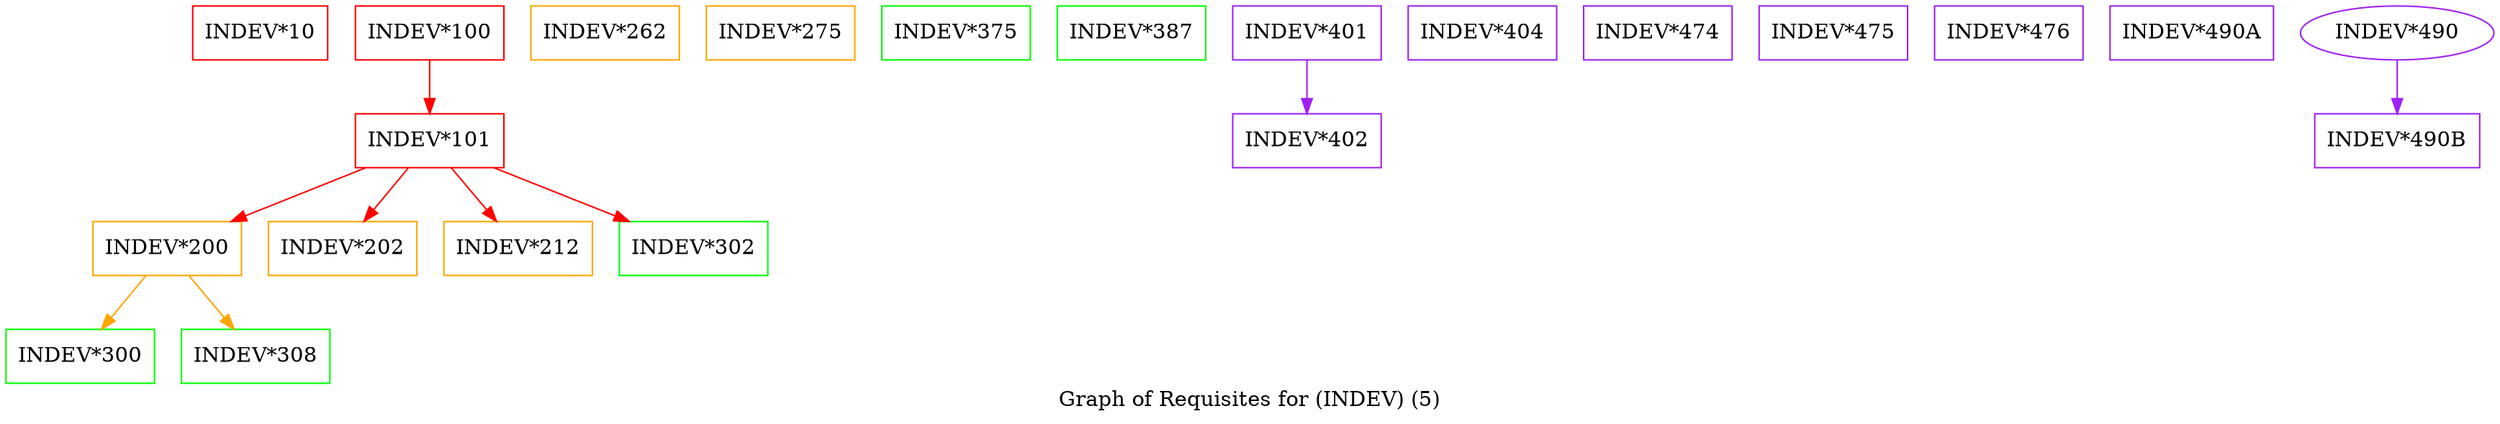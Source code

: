 strict digraph "" {
	graph [bb="0,0,1658.8,275",
		label="Graph of Requisites for (INDEV) (5)",
		lheight=0.21,
		lp="829.42,11.5",
		lwidth=3.54
	];
	node [label="\N"];
	"INDEV*10"	[color=red,
		height=0.5,
		pos="169.5,257",
		shape=box,
		width=1.25];
	"INDEV*100"	[color=red,
		height=0.5,
		pos="282.5,257",
		shape=box,
		width=1.375];
	"INDEV*101"	[color=red,
		height=0.5,
		pos="282.5,185",
		shape=box,
		width=1.375];
	"INDEV*100" -> "INDEV*101"	[color=red,
		pos="e,282.5,203.1 282.5,238.7 282.5,230.98 282.5,221.71 282.5,213.11"];
	"INDEV*200"	[color=orange,
		height=0.5,
		pos="107.5,113",
		shape=box,
		width=1.375];
	"INDEV*101" -> "INDEV*200"	[color=red,
		pos="e,150.17,131.07 239.69,166.88 215.55,157.22 185.22,145.09 159.69,134.88"];
	"INDEV*202"	[color=orange,
		height=0.5,
		pos="224.5,113",
		shape=box,
		width=1.375];
	"INDEV*101" -> "INDEV*202"	[color=red,
		pos="e,238.67,131.1 268.16,166.7 261.21,158.3 252.73,148.07 245.1,138.86"];
	"INDEV*212"	[color=orange,
		height=0.5,
		pos="341.5,113",
		shape=box,
		width=1.375];
	"INDEV*101" -> "INDEV*212"	[color=red,
		pos="e,327.08,131.1 297.08,166.7 304.16,158.3 312.78,148.07 320.55,138.86"];
	"INDEV*302"	[color=green,
		height=0.5,
		pos="458.5,113",
		shape=box,
		width=1.375];
	"INDEV*101" -> "INDEV*302"	[color=red,
		pos="e,415.59,131.07 325.55,166.88 349.83,157.22 380.34,145.09 406.01,134.88"];
	"INDEV*300"	[color=green,
		height=0.5,
		pos="49.5,41",
		shape=box,
		width=1.375];
	"INDEV*200" -> "INDEV*300"	[color=orange,
		pos="e,63.672,59.104 93.163,94.697 86.209,86.305 77.73,76.07 70.099,66.861"];
	"INDEV*308"	[color=green,
		height=0.5,
		pos="166.5,41",
		shape=box,
		width=1.375];
	"INDEV*200" -> "INDEV*308"	[color=orange,
		pos="e,152.08,59.104 122.08,94.697 129.16,86.305 137.78,76.07 145.55,66.861"];
	"INDEV*262"	[color=orange,
		height=0.5,
		pos="399.5,257",
		shape=box,
		width=1.375];
	"INDEV*275"	[color=orange,
		height=0.5,
		pos="516.5,257",
		shape=box,
		width=1.375];
	"INDEV*375"	[color=green,
		height=0.5,
		pos="633.5,257",
		shape=box,
		width=1.375];
	"INDEV*387"	[color=green,
		height=0.5,
		pos="750.5,257",
		shape=box,
		width=1.375];
	"INDEV*401"	[color=purple,
		height=0.5,
		pos="867.5,257",
		shape=box,
		width=1.375];
	"INDEV*402"	[color=purple,
		height=0.5,
		pos="867.5,185",
		shape=box,
		width=1.375];
	"INDEV*401" -> "INDEV*402"	[color=purple,
		pos="e,867.5,203.1 867.5,238.7 867.5,230.98 867.5,221.71 867.5,213.11"];
	"INDEV*404"	[color=purple,
		height=0.5,
		pos="984.5,257",
		shape=box,
		width=1.375];
	"INDEV*474"	[color=purple,
		height=0.5,
		pos="1101.5,257",
		shape=box,
		width=1.375];
	"INDEV*475"	[color=purple,
		height=0.5,
		pos="1218.5,257",
		shape=box,
		width=1.375];
	"INDEV*476"	[color=purple,
		height=0.5,
		pos="1335.5,257",
		shape=box,
		width=1.375];
	"INDEV*490A"	[color=purple,
		height=0.5,
		pos="1457.5,257",
		shape=box,
		width=1.5139];
	"INDEV*490B"	[color=purple,
		height=0.5,
		pos="1594.5,185",
		shape=box,
		width=1.5278];
	"INDEV*490"	[color=purple,
		height=0.5,
		pos="1594.5,257",
		width=1.7873];
	"INDEV*490" -> "INDEV*490B"	[color=purple,
		pos="e,1594.5,203.1 1594.5,238.7 1594.5,230.98 1594.5,221.71 1594.5,213.11"];
}
